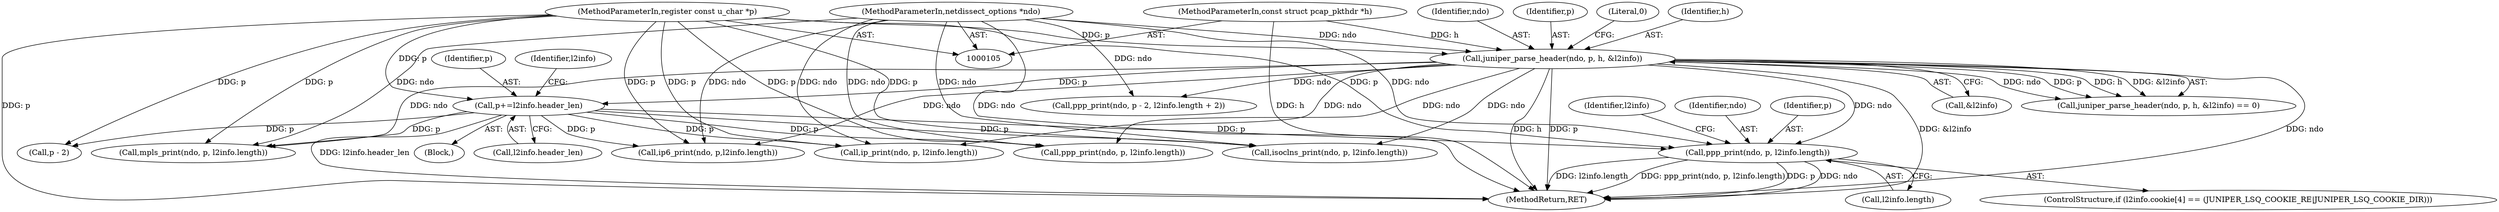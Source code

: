digraph "0_tcpdump_1dcd10aceabbc03bf571ea32b892c522cbe923de_9@pointer" {
"1000182" [label="(Call,ppp_print(ndo, p, l2info.length))"];
"1000118" [label="(Call,juniper_parse_header(ndo, p, h, &l2info))"];
"1000106" [label="(MethodParameterIn,netdissect_options *ndo)"];
"1000108" [label="(MethodParameterIn,register const u_char *p)"];
"1000107" [label="(MethodParameterIn,const struct pcap_pkthdr *h)"];
"1000161" [label="(Call,p+=l2info.header_len)"];
"1000118" [label="(Call,juniper_parse_header(ndo, p, h, &l2info))"];
"1000183" [label="(Identifier,ndo)"];
"1000211" [label="(Call,mpls_print(ndo, p, l2info.length))"];
"1000161" [label="(Call,p+=l2info.header_len)"];
"1000119" [label="(Identifier,ndo)"];
"1000200" [label="(Call,ip6_print(ndo, p,l2info.length))"];
"1000254" [label="(Call,ppp_print(ndo, p, l2info.length))"];
"1000163" [label="(Call,l2info.header_len)"];
"1000265" [label="(MethodReturn,RET)"];
"1000106" [label="(MethodParameterIn,netdissect_options *ndo)"];
"1000244" [label="(Call,p - 2)"];
"1000172" [label="(ControlStructure,if (l2info.cookie[4] == (JUNIPER_LSQ_COOKIE_RE|JUNIPER_LSQ_COOKIE_DIR)))"];
"1000162" [label="(Identifier,p)"];
"1000120" [label="(Identifier,p)"];
"1000122" [label="(Call,&l2info)"];
"1000189" [label="(Call,ip_print(ndo, p, l2info.length))"];
"1000185" [label="(Call,l2info.length)"];
"1000117" [label="(Call,juniper_parse_header(ndo, p, h, &l2info) == 0)"];
"1000242" [label="(Call,ppp_print(ndo, p - 2, l2info.length + 2))"];
"1000168" [label="(Identifier,l2info)"];
"1000124" [label="(Literal,0)"];
"1000222" [label="(Call,isoclns_print(ndo, p, l2info.length))"];
"1000107" [label="(MethodParameterIn,const struct pcap_pkthdr *h)"];
"1000184" [label="(Identifier,p)"];
"1000109" [label="(Block,)"];
"1000182" [label="(Call,ppp_print(ndo, p, l2info.length))"];
"1000197" [label="(Identifier,l2info)"];
"1000121" [label="(Identifier,h)"];
"1000108" [label="(MethodParameterIn,register const u_char *p)"];
"1000182" -> "1000172"  [label="AST: "];
"1000182" -> "1000185"  [label="CFG: "];
"1000183" -> "1000182"  [label="AST: "];
"1000184" -> "1000182"  [label="AST: "];
"1000185" -> "1000182"  [label="AST: "];
"1000197" -> "1000182"  [label="CFG: "];
"1000182" -> "1000265"  [label="DDG: l2info.length"];
"1000182" -> "1000265"  [label="DDG: ppp_print(ndo, p, l2info.length)"];
"1000182" -> "1000265"  [label="DDG: p"];
"1000182" -> "1000265"  [label="DDG: ndo"];
"1000118" -> "1000182"  [label="DDG: ndo"];
"1000106" -> "1000182"  [label="DDG: ndo"];
"1000161" -> "1000182"  [label="DDG: p"];
"1000108" -> "1000182"  [label="DDG: p"];
"1000118" -> "1000117"  [label="AST: "];
"1000118" -> "1000122"  [label="CFG: "];
"1000119" -> "1000118"  [label="AST: "];
"1000120" -> "1000118"  [label="AST: "];
"1000121" -> "1000118"  [label="AST: "];
"1000122" -> "1000118"  [label="AST: "];
"1000124" -> "1000118"  [label="CFG: "];
"1000118" -> "1000265"  [label="DDG: h"];
"1000118" -> "1000265"  [label="DDG: p"];
"1000118" -> "1000265"  [label="DDG: &l2info"];
"1000118" -> "1000265"  [label="DDG: ndo"];
"1000118" -> "1000117"  [label="DDG: ndo"];
"1000118" -> "1000117"  [label="DDG: p"];
"1000118" -> "1000117"  [label="DDG: h"];
"1000118" -> "1000117"  [label="DDG: &l2info"];
"1000106" -> "1000118"  [label="DDG: ndo"];
"1000108" -> "1000118"  [label="DDG: p"];
"1000107" -> "1000118"  [label="DDG: h"];
"1000118" -> "1000161"  [label="DDG: p"];
"1000118" -> "1000189"  [label="DDG: ndo"];
"1000118" -> "1000200"  [label="DDG: ndo"];
"1000118" -> "1000211"  [label="DDG: ndo"];
"1000118" -> "1000222"  [label="DDG: ndo"];
"1000118" -> "1000242"  [label="DDG: ndo"];
"1000118" -> "1000254"  [label="DDG: ndo"];
"1000106" -> "1000105"  [label="AST: "];
"1000106" -> "1000265"  [label="DDG: ndo"];
"1000106" -> "1000189"  [label="DDG: ndo"];
"1000106" -> "1000200"  [label="DDG: ndo"];
"1000106" -> "1000211"  [label="DDG: ndo"];
"1000106" -> "1000222"  [label="DDG: ndo"];
"1000106" -> "1000242"  [label="DDG: ndo"];
"1000106" -> "1000254"  [label="DDG: ndo"];
"1000108" -> "1000105"  [label="AST: "];
"1000108" -> "1000265"  [label="DDG: p"];
"1000108" -> "1000161"  [label="DDG: p"];
"1000108" -> "1000189"  [label="DDG: p"];
"1000108" -> "1000200"  [label="DDG: p"];
"1000108" -> "1000211"  [label="DDG: p"];
"1000108" -> "1000222"  [label="DDG: p"];
"1000108" -> "1000244"  [label="DDG: p"];
"1000108" -> "1000254"  [label="DDG: p"];
"1000107" -> "1000105"  [label="AST: "];
"1000107" -> "1000265"  [label="DDG: h"];
"1000161" -> "1000109"  [label="AST: "];
"1000161" -> "1000163"  [label="CFG: "];
"1000162" -> "1000161"  [label="AST: "];
"1000163" -> "1000161"  [label="AST: "];
"1000168" -> "1000161"  [label="CFG: "];
"1000161" -> "1000265"  [label="DDG: l2info.header_len"];
"1000161" -> "1000189"  [label="DDG: p"];
"1000161" -> "1000200"  [label="DDG: p"];
"1000161" -> "1000211"  [label="DDG: p"];
"1000161" -> "1000222"  [label="DDG: p"];
"1000161" -> "1000244"  [label="DDG: p"];
"1000161" -> "1000254"  [label="DDG: p"];
}
